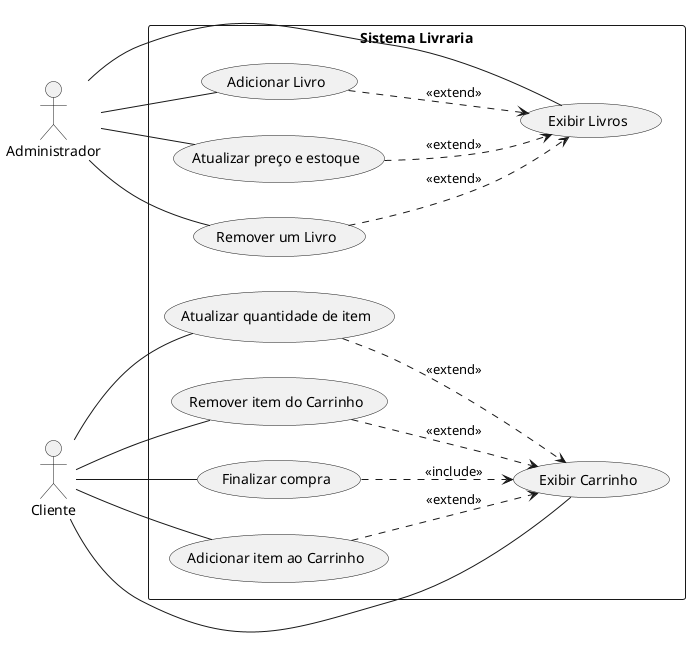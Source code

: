 @startuml useCases
left to right direction

actor Administrador
actor Cliente

rectangle "Sistema Livraria" {
  (Exibir Livros) as getBooks
  (Adicionar Livro) as addLivro
  (Atualizar preço e estoque) as updateBook
  (Remover um Livro) as deleteBook

  (Adicionar item ao Carrinho) as addToCart
  (Exibir Carrinho) as showCart
  (Atualizar quantidade de item) as updateItem
  (Remover item do Carrinho) as removeFromCart
  (Finalizar compra) as endPurchase

  Administrador -- addLivro
  Administrador -- updateBook
  Administrador -- deleteBook
  Administrador -- getBooks


  Cliente -- addToCart
  Cliente -- showCart
  Cliente -- updateItem
  Cliente -- removeFromCart
  Cliente -- endPurchase

  endPurchase ..> showCart : <<include>>
  addToCart ..> showCart : <<extend>>
  updateItem ..> showCart : <<extend>>
  removeFromCart ..> showCart : <<extend>>

  addLivro ..> getBooks : <<extend>>
  updateBook ..> getBooks : <<extend>>
  deleteBook ..> getBooks : <<extend>>
}
@enduml